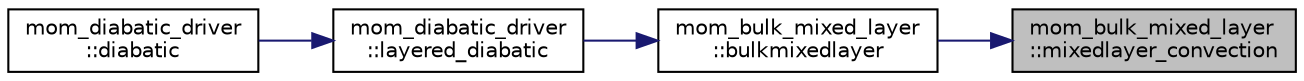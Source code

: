 digraph "mom_bulk_mixed_layer::mixedlayer_convection"
{
 // INTERACTIVE_SVG=YES
 // LATEX_PDF_SIZE
  edge [fontname="Helvetica",fontsize="10",labelfontname="Helvetica",labelfontsize="10"];
  node [fontname="Helvetica",fontsize="10",shape=record];
  rankdir="RL";
  Node1 [label="mom_bulk_mixed_layer\l::mixedlayer_convection",height=0.2,width=0.4,color="black", fillcolor="grey75", style="filled", fontcolor="black",tooltip="This subroutine causes the mixed layer to entrain to the depth of free convection...."];
  Node1 -> Node2 [dir="back",color="midnightblue",fontsize="10",style="solid",fontname="Helvetica"];
  Node2 [label="mom_bulk_mixed_layer\l::bulkmixedlayer",height=0.2,width=0.4,color="black", fillcolor="white", style="filled",URL="$namespacemom__bulk__mixed__layer.html#ad6b69cad68bd88aa1deee0481fd3cc59",tooltip="This subroutine partially steps the bulk mixed layer model. The following processes are executed,..."];
  Node2 -> Node3 [dir="back",color="midnightblue",fontsize="10",style="solid",fontname="Helvetica"];
  Node3 [label="mom_diabatic_driver\l::layered_diabatic",height=0.2,width=0.4,color="black", fillcolor="white", style="filled",URL="$namespacemom__diabatic__driver.html#a71d8d849db16be4b87c2650b49f01c82",tooltip="Imposes the diapycnal mass fluxes and the accompanying diapycnal advection of momentum and tracers us..."];
  Node3 -> Node4 [dir="back",color="midnightblue",fontsize="10",style="solid",fontname="Helvetica"];
  Node4 [label="mom_diabatic_driver\l::diabatic",height=0.2,width=0.4,color="black", fillcolor="white", style="filled",URL="$namespacemom__diabatic__driver.html#a9005de9f3ad26b32de53e3cd9826b9b9",tooltip="This subroutine imposes the diapycnal mass fluxes and the accompanying diapycnal advection of momentu..."];
}
